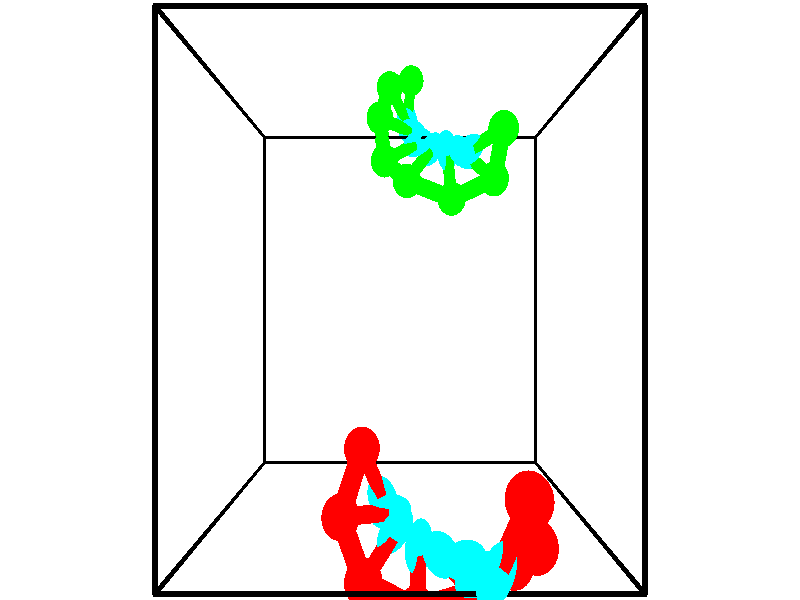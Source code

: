 // switches for output
#declare DRAW_BASES = 1; // possible values are 0, 1; only relevant for DNA ribbons
#declare DRAW_BASES_TYPE = 3; // possible values are 1, 2, 3; only relevant for DNA ribbons
#declare DRAW_FOG = 0; // set to 1 to enable fog

#include "colors.inc"

#include "transforms.inc"
background { rgb <1, 1, 1>}

#default {
   normal{
       ripples 0.25
       frequency 0.20
       turbulence 0.2
       lambda 5
   }
	finish {
		phong 0.1
		phong_size 40.
	}
}

// original window dimensions: 1024x640


// camera settings

camera {
	sky <-0, 1, 0>
	up <-0, 1, 0>
	right 1.6 * <1, 0, 0>
	location <2.5, 2.5, 11.1562>
	look_at <2.5, 2.5, 2.5>
	direction <0, 0, -8.6562>
	angle 67.0682
}


# declare cpy_camera_pos = <2.5, 2.5, 11.1562>;
# if (DRAW_FOG = 1)
fog {
	fog_type 2
	up vnormalize(cpy_camera_pos)
	color rgbt<1,1,1,0.3>
	distance 1e-5
	fog_alt 3e-3
	fog_offset 4
}
# end


// LIGHTS

# declare lum = 6;
global_settings {
	ambient_light rgb lum * <0.05, 0.05, 0.05>
	max_trace_level 15
}# declare cpy_direct_light_amount = 0.25;
light_source
{	1000 * <-1, -1, 1>,
	rgb lum * cpy_direct_light_amount
	parallel
}

light_source
{	1000 * <1, 1, -1>,
	rgb lum * cpy_direct_light_amount
	parallel
}

// strand 0

// nucleotide -1

// particle -1
sphere {
	<1.965954, 0.763519, 2.683490> 0.250000
	pigment { color rgbt <1,0,0,0> }
	no_shadow
}
cylinder {
	<2.130812, 0.408001, 2.603310>,  <2.229726, 0.194690, 2.555202>, 0.100000
	pigment { color rgbt <1,0,0,0> }
	no_shadow
}
cylinder {
	<2.130812, 0.408001, 2.603310>,  <1.965954, 0.763519, 2.683490>, 0.100000
	pigment { color rgbt <1,0,0,0> }
	no_shadow
}

// particle -1
sphere {
	<2.130812, 0.408001, 2.603310> 0.100000
	pigment { color rgbt <1,0,0,0> }
	no_shadow
}
sphere {
	0, 1
	scale<0.080000,0.200000,0.300000>
	matrix <0.219059, -0.116888, 0.968685,
		-0.884393, -0.443148, 0.146524,
		0.412144, -0.888795, -0.200451,
		2.254455, 0.141362, 2.543175>
	pigment { color rgbt <0,1,1,0> }
	no_shadow
}
cylinder {
	<1.717013, 0.120628, 3.215489>,  <1.965954, 0.763519, 2.683490>, 0.130000
	pigment { color rgbt <1,0,0,0> }
	no_shadow
}

// nucleotide -1

// particle -1
sphere {
	<1.717013, 0.120628, 3.215489> 0.250000
	pigment { color rgbt <1,0,0,0> }
	no_shadow
}
cylinder {
	<2.091518, 0.109936, 3.075378>,  <2.316222, 0.103521, 2.991312>, 0.100000
	pigment { color rgbt <1,0,0,0> }
	no_shadow
}
cylinder {
	<2.091518, 0.109936, 3.075378>,  <1.717013, 0.120628, 3.215489>, 0.100000
	pigment { color rgbt <1,0,0,0> }
	no_shadow
}

// particle -1
sphere {
	<2.091518, 0.109936, 3.075378> 0.100000
	pigment { color rgbt <1,0,0,0> }
	no_shadow
}
sphere {
	0, 1
	scale<0.080000,0.200000,0.300000>
	matrix <0.348412, -0.056852, 0.935616,
		-0.044909, -0.998025, -0.043921,
		0.936265, -0.026715, -0.350277,
		2.372398, 0.101917, 2.970295>
	pigment { color rgbt <0,1,1,0> }
	no_shadow
}
cylinder {
	<2.022531, -0.561447, 3.302981>,  <1.717013, 0.120628, 3.215489>, 0.130000
	pigment { color rgbt <1,0,0,0> }
	no_shadow
}

// nucleotide -1

// particle -1
sphere {
	<2.022531, -0.561447, 3.302981> 0.250000
	pigment { color rgbt <1,0,0,0> }
	no_shadow
}
cylinder {
	<2.258756, -0.239075, 3.319542>,  <2.400491, -0.045652, 3.329479>, 0.100000
	pigment { color rgbt <1,0,0,0> }
	no_shadow
}
cylinder {
	<2.258756, -0.239075, 3.319542>,  <2.022531, -0.561447, 3.302981>, 0.100000
	pigment { color rgbt <1,0,0,0> }
	no_shadow
}

// particle -1
sphere {
	<2.258756, -0.239075, 3.319542> 0.100000
	pigment { color rgbt <1,0,0,0> }
	no_shadow
}
sphere {
	0, 1
	scale<0.080000,0.200000,0.300000>
	matrix <0.273276, -0.247995, 0.929419,
		0.759314, -0.537564, -0.366698,
		0.590562, 0.805930, 0.041403,
		2.435924, 0.002704, 3.331963>
	pigment { color rgbt <0,1,1,0> }
	no_shadow
}
cylinder {
	<2.708218, -0.739844, 3.617958>,  <2.022531, -0.561447, 3.302981>, 0.130000
	pigment { color rgbt <1,0,0,0> }
	no_shadow
}

// nucleotide -1

// particle -1
sphere {
	<2.708218, -0.739844, 3.617958> 0.250000
	pigment { color rgbt <1,0,0,0> }
	no_shadow
}
cylinder {
	<2.723166, -0.342247, 3.659103>,  <2.732134, -0.103689, 3.683791>, 0.100000
	pigment { color rgbt <1,0,0,0> }
	no_shadow
}
cylinder {
	<2.723166, -0.342247, 3.659103>,  <2.708218, -0.739844, 3.617958>, 0.100000
	pigment { color rgbt <1,0,0,0> }
	no_shadow
}

// particle -1
sphere {
	<2.723166, -0.342247, 3.659103> 0.100000
	pigment { color rgbt <1,0,0,0> }
	no_shadow
}
sphere {
	0, 1
	scale<0.080000,0.200000,0.300000>
	matrix <0.531592, -0.106937, 0.840223,
		0.846176, 0.023284, -0.532395,
		0.037369, 0.993993, 0.102865,
		2.734376, -0.044049, 3.689963>
	pigment { color rgbt <0,1,1,0> }
	no_shadow
}
cylinder {
	<3.418106, -0.517697, 3.717613>,  <2.708218, -0.739844, 3.617958>, 0.130000
	pigment { color rgbt <1,0,0,0> }
	no_shadow
}

// nucleotide -1

// particle -1
sphere {
	<3.418106, -0.517697, 3.717613> 0.250000
	pigment { color rgbt <1,0,0,0> }
	no_shadow
}
cylinder {
	<3.173817, -0.237267, 3.864861>,  <3.027243, -0.069008, 3.953209>, 0.100000
	pigment { color rgbt <1,0,0,0> }
	no_shadow
}
cylinder {
	<3.173817, -0.237267, 3.864861>,  <3.418106, -0.517697, 3.717613>, 0.100000
	pigment { color rgbt <1,0,0,0> }
	no_shadow
}

// particle -1
sphere {
	<3.173817, -0.237267, 3.864861> 0.100000
	pigment { color rgbt <1,0,0,0> }
	no_shadow
}
sphere {
	0, 1
	scale<0.080000,0.200000,0.300000>
	matrix <0.451869, -0.073200, 0.889076,
		0.650255, 0.709320, -0.272090,
		-0.610723, 0.701075, 0.368119,
		2.990600, -0.026944, 3.975296>
	pigment { color rgbt <0,1,1,0> }
	no_shadow
}
cylinder {
	<3.838445, -0.112016, 3.979849>,  <3.418106, -0.517697, 3.717613>, 0.130000
	pigment { color rgbt <1,0,0,0> }
	no_shadow
}

// nucleotide -1

// particle -1
sphere {
	<3.838445, -0.112016, 3.979849> 0.250000
	pigment { color rgbt <1,0,0,0> }
	no_shadow
}
cylinder {
	<3.496881, -0.026310, 4.169556>,  <3.291943, 0.025113, 4.283380>, 0.100000
	pigment { color rgbt <1,0,0,0> }
	no_shadow
}
cylinder {
	<3.496881, -0.026310, 4.169556>,  <3.838445, -0.112016, 3.979849>, 0.100000
	pigment { color rgbt <1,0,0,0> }
	no_shadow
}

// particle -1
sphere {
	<3.496881, -0.026310, 4.169556> 0.100000
	pigment { color rgbt <1,0,0,0> }
	no_shadow
}
sphere {
	0, 1
	scale<0.080000,0.200000,0.300000>
	matrix <0.458505, -0.121372, 0.880365,
		0.246193, 0.969206, 0.005399,
		-0.853910, 0.214264, 0.474267,
		3.240709, 0.037969, 4.311836>
	pigment { color rgbt <0,1,1,0> }
	no_shadow
}
cylinder {
	<3.990650, 0.237482, 4.511954>,  <3.838445, -0.112016, 3.979849>, 0.130000
	pigment { color rgbt <1,0,0,0> }
	no_shadow
}

// nucleotide -1

// particle -1
sphere {
	<3.990650, 0.237482, 4.511954> 0.250000
	pigment { color rgbt <1,0,0,0> }
	no_shadow
}
cylinder {
	<3.625544, 0.140930, 4.643768>,  <3.406480, 0.082999, 4.722857>, 0.100000
	pigment { color rgbt <1,0,0,0> }
	no_shadow
}
cylinder {
	<3.625544, 0.140930, 4.643768>,  <3.990650, 0.237482, 4.511954>, 0.100000
	pigment { color rgbt <1,0,0,0> }
	no_shadow
}

// particle -1
sphere {
	<3.625544, 0.140930, 4.643768> 0.100000
	pigment { color rgbt <1,0,0,0> }
	no_shadow
}
sphere {
	0, 1
	scale<0.080000,0.200000,0.300000>
	matrix <0.369537, -0.144171, 0.917964,
		-0.174067, 0.959662, 0.220793,
		-0.912767, -0.241379, 0.329535,
		3.351714, 0.068517, 4.742629>
	pigment { color rgbt <0,1,1,0> }
	no_shadow
}
cylinder {
	<3.829546, 0.783531, 4.955604>,  <3.990650, 0.237482, 4.511954>, 0.130000
	pigment { color rgbt <1,0,0,0> }
	no_shadow
}

// nucleotide -1

// particle -1
sphere {
	<3.829546, 0.783531, 4.955604> 0.250000
	pigment { color rgbt <1,0,0,0> }
	no_shadow
}
cylinder {
	<3.621950, 0.458759, 5.062504>,  <3.497393, 0.263896, 5.126644>, 0.100000
	pigment { color rgbt <1,0,0,0> }
	no_shadow
}
cylinder {
	<3.621950, 0.458759, 5.062504>,  <3.829546, 0.783531, 4.955604>, 0.100000
	pigment { color rgbt <1,0,0,0> }
	no_shadow
}

// particle -1
sphere {
	<3.621950, 0.458759, 5.062504> 0.100000
	pigment { color rgbt <1,0,0,0> }
	no_shadow
}
sphere {
	0, 1
	scale<0.080000,0.200000,0.300000>
	matrix <0.401941, 0.044122, 0.914602,
		-0.754383, 0.582087, 0.303448,
		-0.518989, -0.811929, 0.267250,
		3.466254, 0.215181, 5.142679>
	pigment { color rgbt <0,1,1,0> }
	no_shadow
}
// strand 1

// nucleotide -1

// particle -1
sphere {
	<4.209164, 4.856204, 1.196901> 0.250000
	pigment { color rgbt <0,1,0,0> }
	no_shadow
}
cylinder {
	<3.868317, 4.667572, 1.287682>,  <3.663808, 4.554393, 1.342150>, 0.100000
	pigment { color rgbt <0,1,0,0> }
	no_shadow
}
cylinder {
	<3.868317, 4.667572, 1.287682>,  <4.209164, 4.856204, 1.196901>, 0.100000
	pigment { color rgbt <0,1,0,0> }
	no_shadow
}

// particle -1
sphere {
	<3.868317, 4.667572, 1.287682> 0.100000
	pigment { color rgbt <0,1,0,0> }
	no_shadow
}
sphere {
	0, 1
	scale<0.080000,0.200000,0.300000>
	matrix <-0.428046, 0.378497, -0.820680,
		0.301112, -0.796465, -0.524381,
		-0.852119, -0.471576, 0.226954,
		3.612681, 4.526098, 1.355767>
	pigment { color rgbt <0,1,1,0> }
	no_shadow
}
cylinder {
	<4.123490, 4.240563, 0.749548>,  <4.209164, 4.856204, 1.196901>, 0.130000
	pigment { color rgbt <0,1,0,0> }
	no_shadow
}

// nucleotide -1

// particle -1
sphere {
	<4.123490, 4.240563, 0.749548> 0.250000
	pigment { color rgbt <0,1,0,0> }
	no_shadow
}
cylinder {
	<3.799232, 4.431572, 0.885094>,  <3.604678, 4.546177, 0.966421>, 0.100000
	pigment { color rgbt <0,1,0,0> }
	no_shadow
}
cylinder {
	<3.799232, 4.431572, 0.885094>,  <4.123490, 4.240563, 0.749548>, 0.100000
	pigment { color rgbt <0,1,0,0> }
	no_shadow
}

// particle -1
sphere {
	<3.799232, 4.431572, 0.885094> 0.100000
	pigment { color rgbt <0,1,0,0> }
	no_shadow
}
sphere {
	0, 1
	scale<0.080000,0.200000,0.300000>
	matrix <-0.311937, 0.137570, -0.940090,
		-0.495532, -0.867782, 0.037437,
		-0.810644, 0.477523, 0.338864,
		3.556039, 4.574829, 0.986753>
	pigment { color rgbt <0,1,1,0> }
	no_shadow
}
cylinder {
	<3.416114, 3.998743, 0.441153>,  <4.123490, 4.240563, 0.749548>, 0.130000
	pigment { color rgbt <0,1,0,0> }
	no_shadow
}

// nucleotide -1

// particle -1
sphere {
	<3.416114, 3.998743, 0.441153> 0.250000
	pigment { color rgbt <0,1,0,0> }
	no_shadow
}
cylinder {
	<3.361012, 4.379040, 0.552231>,  <3.327950, 4.607218, 0.618878>, 0.100000
	pigment { color rgbt <0,1,0,0> }
	no_shadow
}
cylinder {
	<3.361012, 4.379040, 0.552231>,  <3.416114, 3.998743, 0.441153>, 0.100000
	pigment { color rgbt <0,1,0,0> }
	no_shadow
}

// particle -1
sphere {
	<3.361012, 4.379040, 0.552231> 0.100000
	pigment { color rgbt <0,1,0,0> }
	no_shadow
}
sphere {
	0, 1
	scale<0.080000,0.200000,0.300000>
	matrix <-0.459548, 0.187013, -0.868240,
		-0.877404, -0.247220, 0.411149,
		-0.137756, 0.950741, 0.277696,
		3.319685, 4.664262, 0.635540>
	pigment { color rgbt <0,1,1,0> }
	no_shadow
}
cylinder {
	<2.620802, 4.243187, 0.549165>,  <3.416114, 3.998743, 0.441153>, 0.130000
	pigment { color rgbt <0,1,0,0> }
	no_shadow
}

// nucleotide -1

// particle -1
sphere {
	<2.620802, 4.243187, 0.549165> 0.250000
	pigment { color rgbt <0,1,0,0> }
	no_shadow
}
cylinder {
	<2.869453, 4.533260, 0.430717>,  <3.018644, 4.707304, 0.359649>, 0.100000
	pigment { color rgbt <0,1,0,0> }
	no_shadow
}
cylinder {
	<2.869453, 4.533260, 0.430717>,  <2.620802, 4.243187, 0.549165>, 0.100000
	pigment { color rgbt <0,1,0,0> }
	no_shadow
}

// particle -1
sphere {
	<2.869453, 4.533260, 0.430717> 0.100000
	pigment { color rgbt <0,1,0,0> }
	no_shadow
}
sphere {
	0, 1
	scale<0.080000,0.200000,0.300000>
	matrix <-0.535291, 0.117286, -0.836485,
		-0.571875, 0.678493, 0.461093,
		0.621629, 0.725184, -0.296118,
		3.055942, 4.750815, 0.341882>
	pigment { color rgbt <0,1,1,0> }
	no_shadow
}
cylinder {
	<2.215469, 4.625916, 0.083870>,  <2.620802, 4.243187, 0.549165>, 0.130000
	pigment { color rgbt <0,1,0,0> }
	no_shadow
}

// nucleotide -1

// particle -1
sphere {
	<2.215469, 4.625916, 0.083870> 0.250000
	pigment { color rgbt <0,1,0,0> }
	no_shadow
}
cylinder {
	<2.564928, 4.801380, -0.000336>,  <2.774604, 4.906659, -0.050859>, 0.100000
	pigment { color rgbt <0,1,0,0> }
	no_shadow
}
cylinder {
	<2.564928, 4.801380, -0.000336>,  <2.215469, 4.625916, 0.083870>, 0.100000
	pigment { color rgbt <0,1,0,0> }
	no_shadow
}

// particle -1
sphere {
	<2.564928, 4.801380, -0.000336> 0.100000
	pigment { color rgbt <0,1,0,0> }
	no_shadow
}
sphere {
	0, 1
	scale<0.080000,0.200000,0.300000>
	matrix <-0.388369, 0.368063, -0.844807,
		-0.293102, 0.819821, 0.491920,
		0.873648, 0.438661, -0.210513,
		2.827023, 4.932979, -0.063490>
	pigment { color rgbt <0,1,1,0> }
	no_shadow
}
cylinder {
	<2.124560, 5.337343, -0.132519>,  <2.215469, 4.625916, 0.083870>, 0.130000
	pigment { color rgbt <0,1,0,0> }
	no_shadow
}

// nucleotide -1

// particle -1
sphere {
	<2.124560, 5.337343, -0.132519> 0.250000
	pigment { color rgbt <0,1,0,0> }
	no_shadow
}
cylinder {
	<2.477039, 5.244499, -0.297256>,  <2.688527, 5.188793, -0.396099>, 0.100000
	pigment { color rgbt <0,1,0,0> }
	no_shadow
}
cylinder {
	<2.477039, 5.244499, -0.297256>,  <2.124560, 5.337343, -0.132519>, 0.100000
	pigment { color rgbt <0,1,0,0> }
	no_shadow
}

// particle -1
sphere {
	<2.477039, 5.244499, -0.297256> 0.100000
	pigment { color rgbt <0,1,0,0> }
	no_shadow
}
sphere {
	0, 1
	scale<0.080000,0.200000,0.300000>
	matrix <-0.305675, 0.384808, -0.870911,
		0.360627, 0.893335, 0.268142,
		0.881198, -0.232110, -0.411843,
		2.741399, 5.174866, -0.420809>
	pigment { color rgbt <0,1,1,0> }
	no_shadow
}
cylinder {
	<2.302848, 5.919050, -0.495553>,  <2.124560, 5.337343, -0.132519>, 0.130000
	pigment { color rgbt <0,1,0,0> }
	no_shadow
}

// nucleotide -1

// particle -1
sphere {
	<2.302848, 5.919050, -0.495553> 0.250000
	pigment { color rgbt <0,1,0,0> }
	no_shadow
}
cylinder {
	<2.507805, 5.611691, -0.648926>,  <2.630779, 5.427275, -0.740949>, 0.100000
	pigment { color rgbt <0,1,0,0> }
	no_shadow
}
cylinder {
	<2.507805, 5.611691, -0.648926>,  <2.302848, 5.919050, -0.495553>, 0.100000
	pigment { color rgbt <0,1,0,0> }
	no_shadow
}

// particle -1
sphere {
	<2.507805, 5.611691, -0.648926> 0.100000
	pigment { color rgbt <0,1,0,0> }
	no_shadow
}
sphere {
	0, 1
	scale<0.080000,0.200000,0.300000>
	matrix <-0.162379, 0.351750, -0.921903,
		0.843260, 0.534636, 0.055462,
		0.512392, -0.768398, -0.383431,
		2.661522, 5.381171, -0.763955>
	pigment { color rgbt <0,1,1,0> }
	no_shadow
}
cylinder {
	<2.722114, 6.166188, -0.966712>,  <2.302848, 5.919050, -0.495553>, 0.130000
	pigment { color rgbt <0,1,0,0> }
	no_shadow
}

// nucleotide -1

// particle -1
sphere {
	<2.722114, 6.166188, -0.966712> 0.250000
	pigment { color rgbt <0,1,0,0> }
	no_shadow
}
cylinder {
	<2.680830, 5.783352, -1.075027>,  <2.656060, 5.553650, -1.140017>, 0.100000
	pigment { color rgbt <0,1,0,0> }
	no_shadow
}
cylinder {
	<2.680830, 5.783352, -1.075027>,  <2.722114, 6.166188, -0.966712>, 0.100000
	pigment { color rgbt <0,1,0,0> }
	no_shadow
}

// particle -1
sphere {
	<2.680830, 5.783352, -1.075027> 0.100000
	pigment { color rgbt <0,1,0,0> }
	no_shadow
}
sphere {
	0, 1
	scale<0.080000,0.200000,0.300000>
	matrix <-0.233513, 0.287948, -0.928740,
		0.966861, -0.032624, -0.253212,
		-0.103211, -0.957090, -0.270788,
		2.649867, 5.496225, -1.156264>
	pigment { color rgbt <0,1,1,0> }
	no_shadow
}
// box output
cylinder {
	<0.000000, 0.000000, 0.000000>,  <5.000000, 0.000000, 0.000000>, 0.025000
	pigment { color rgbt <0,0,0,0> }
	no_shadow
}
cylinder {
	<0.000000, 0.000000, 0.000000>,  <0.000000, 5.000000, 0.000000>, 0.025000
	pigment { color rgbt <0,0,0,0> }
	no_shadow
}
cylinder {
	<0.000000, 0.000000, 0.000000>,  <0.000000, 0.000000, 5.000000>, 0.025000
	pigment { color rgbt <0,0,0,0> }
	no_shadow
}
cylinder {
	<5.000000, 5.000000, 5.000000>,  <0.000000, 5.000000, 5.000000>, 0.025000
	pigment { color rgbt <0,0,0,0> }
	no_shadow
}
cylinder {
	<5.000000, 5.000000, 5.000000>,  <5.000000, 0.000000, 5.000000>, 0.025000
	pigment { color rgbt <0,0,0,0> }
	no_shadow
}
cylinder {
	<5.000000, 5.000000, 5.000000>,  <5.000000, 5.000000, 0.000000>, 0.025000
	pigment { color rgbt <0,0,0,0> }
	no_shadow
}
cylinder {
	<0.000000, 0.000000, 5.000000>,  <0.000000, 5.000000, 5.000000>, 0.025000
	pigment { color rgbt <0,0,0,0> }
	no_shadow
}
cylinder {
	<0.000000, 0.000000, 5.000000>,  <5.000000, 0.000000, 5.000000>, 0.025000
	pigment { color rgbt <0,0,0,0> }
	no_shadow
}
cylinder {
	<5.000000, 5.000000, 0.000000>,  <0.000000, 5.000000, 0.000000>, 0.025000
	pigment { color rgbt <0,0,0,0> }
	no_shadow
}
cylinder {
	<5.000000, 5.000000, 0.000000>,  <5.000000, 0.000000, 0.000000>, 0.025000
	pigment { color rgbt <0,0,0,0> }
	no_shadow
}
cylinder {
	<5.000000, 0.000000, 5.000000>,  <5.000000, 0.000000, 0.000000>, 0.025000
	pigment { color rgbt <0,0,0,0> }
	no_shadow
}
cylinder {
	<0.000000, 5.000000, 0.000000>,  <0.000000, 5.000000, 5.000000>, 0.025000
	pigment { color rgbt <0,0,0,0> }
	no_shadow
}
// end of box output
